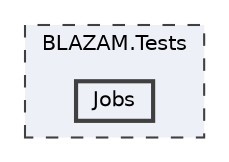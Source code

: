 digraph "BLAZAM.Tests/Jobs"
{
 // LATEX_PDF_SIZE
  bgcolor="transparent";
  edge [fontname=Helvetica,fontsize=10,labelfontname=Helvetica,labelfontsize=10];
  node [fontname=Helvetica,fontsize=10,shape=box,height=0.2,width=0.4];
  compound=true
  subgraph clusterdir_d954c1fc4b3823e54d4223847e2e70b7 {
    graph [ bgcolor="#edf0f7", pencolor="grey25", label="BLAZAM.Tests", fontname=Helvetica,fontsize=10 style="filled,dashed", URL="dir_d954c1fc4b3823e54d4223847e2e70b7.html",tooltip=""]
  dir_fc40915cf1592adef6591decd42bc5e9 [label="Jobs", fillcolor="#edf0f7", color="grey25", style="filled,bold", URL="dir_fc40915cf1592adef6591decd42bc5e9.html",tooltip=""];
  }
}
